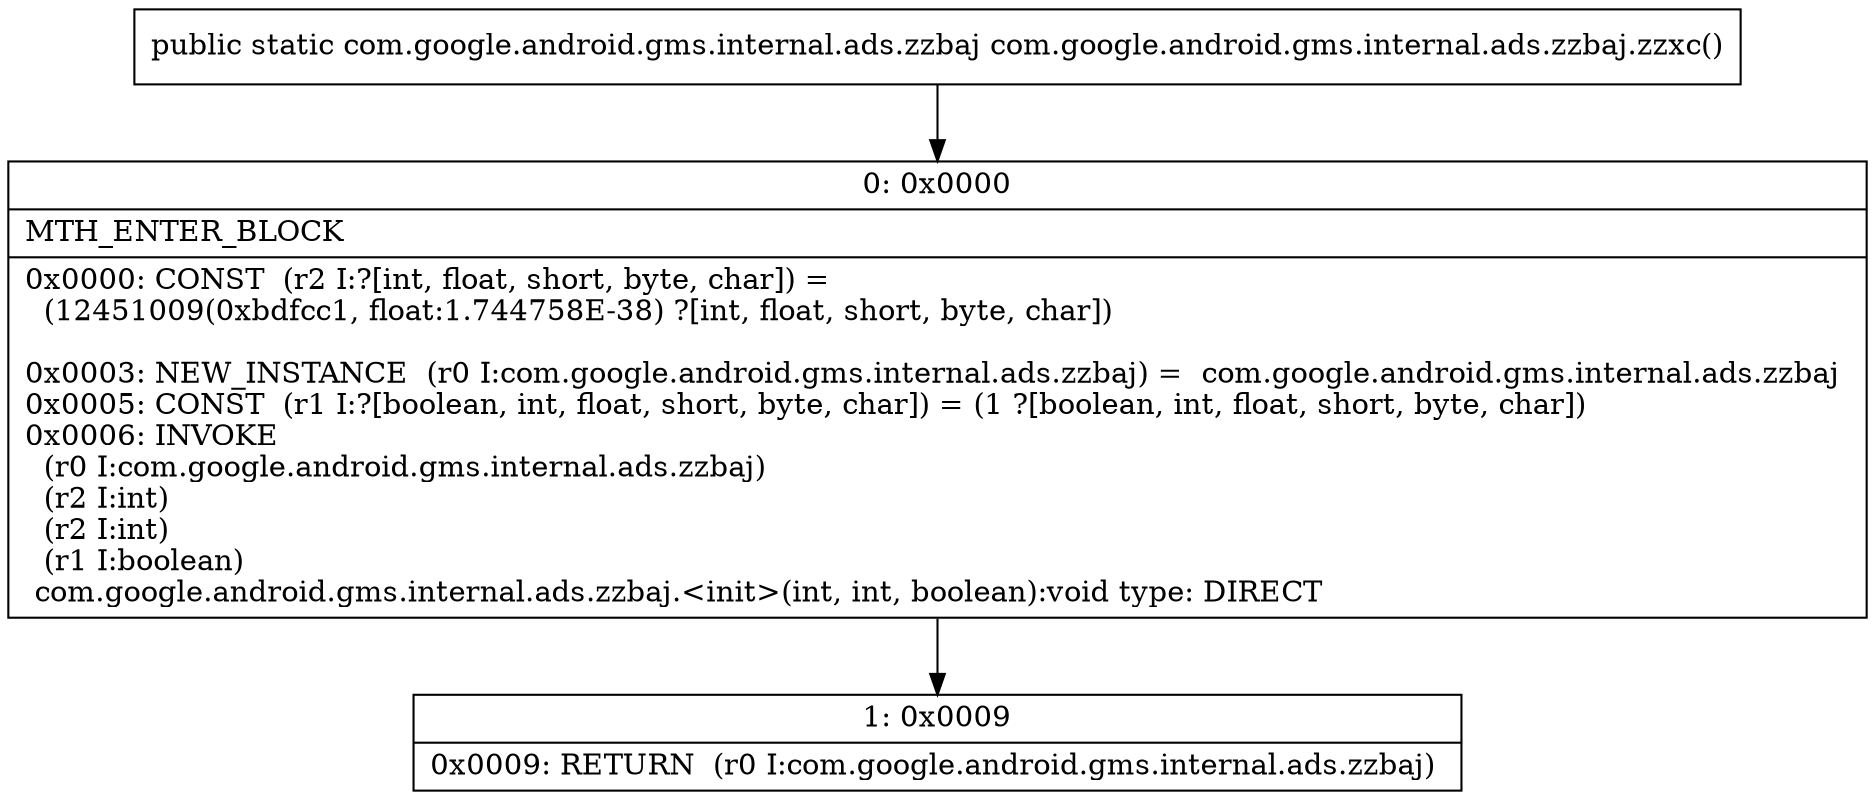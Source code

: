 digraph "CFG forcom.google.android.gms.internal.ads.zzbaj.zzxc()Lcom\/google\/android\/gms\/internal\/ads\/zzbaj;" {
Node_0 [shape=record,label="{0\:\ 0x0000|MTH_ENTER_BLOCK\l|0x0000: CONST  (r2 I:?[int, float, short, byte, char]) = \l  (12451009(0xbdfcc1, float:1.744758E\-38) ?[int, float, short, byte, char])\l \l0x0003: NEW_INSTANCE  (r0 I:com.google.android.gms.internal.ads.zzbaj) =  com.google.android.gms.internal.ads.zzbaj \l0x0005: CONST  (r1 I:?[boolean, int, float, short, byte, char]) = (1 ?[boolean, int, float, short, byte, char]) \l0x0006: INVOKE  \l  (r0 I:com.google.android.gms.internal.ads.zzbaj)\l  (r2 I:int)\l  (r2 I:int)\l  (r1 I:boolean)\l com.google.android.gms.internal.ads.zzbaj.\<init\>(int, int, boolean):void type: DIRECT \l}"];
Node_1 [shape=record,label="{1\:\ 0x0009|0x0009: RETURN  (r0 I:com.google.android.gms.internal.ads.zzbaj) \l}"];
MethodNode[shape=record,label="{public static com.google.android.gms.internal.ads.zzbaj com.google.android.gms.internal.ads.zzbaj.zzxc() }"];
MethodNode -> Node_0;
Node_0 -> Node_1;
}

